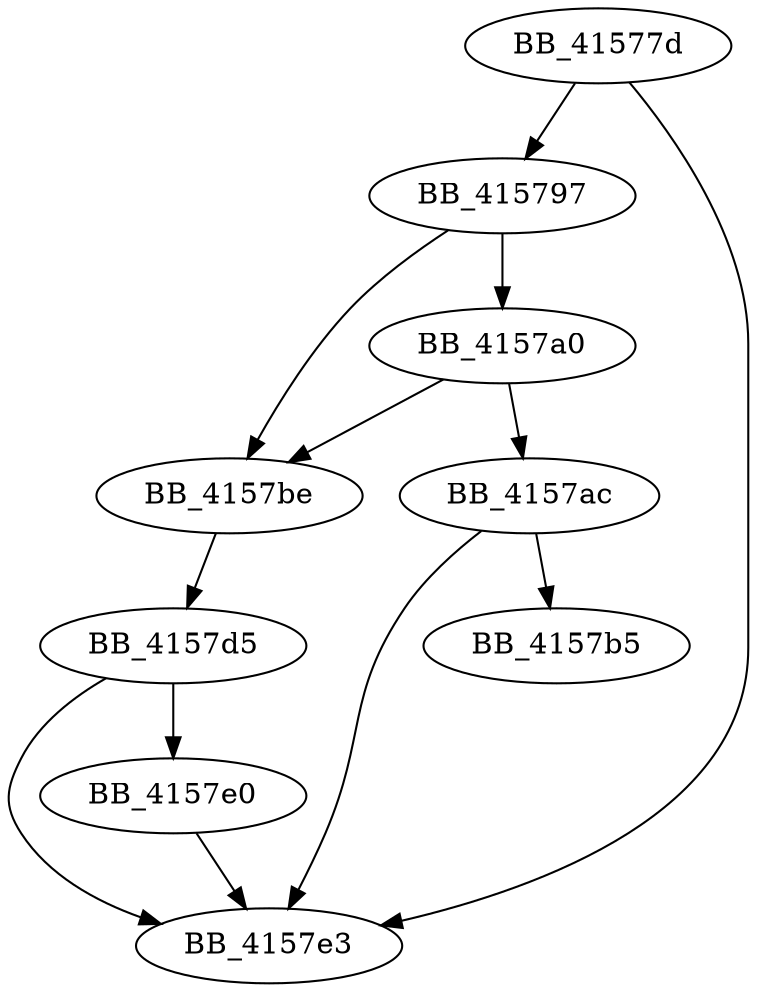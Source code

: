 DiGraph __Towupper{
BB_41577d->BB_415797
BB_41577d->BB_4157e3
BB_415797->BB_4157a0
BB_415797->BB_4157be
BB_4157a0->BB_4157ac
BB_4157a0->BB_4157be
BB_4157ac->BB_4157b5
BB_4157ac->BB_4157e3
BB_4157be->BB_4157d5
BB_4157d5->BB_4157e0
BB_4157d5->BB_4157e3
BB_4157e0->BB_4157e3
}

